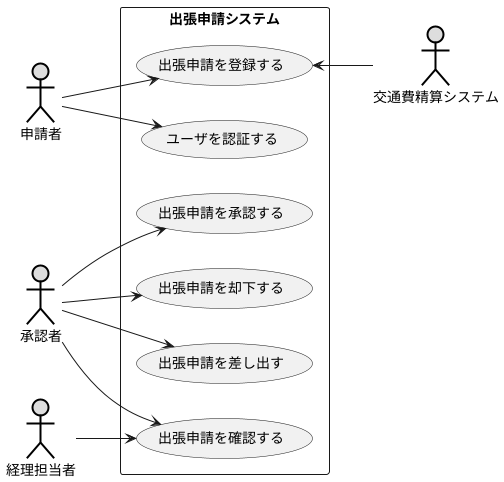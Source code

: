 @startuml 例題3
left to right direction
actor 申請者#DDDDDD;line:black;line.bold;
actor 承認者#DDDDDD;line:black;line.bold;
actor 経理担当者#DDDDDD;line:black;line.bold;
actor 交通費精算システム#DDDDDD;line:black;line.bold;
rectangle 出張申請システム {
usecase 出張申請を登録する
usecase ユーザを認証する
usecase 出張申請を承認する
usecase 出張申請を却下する
usecase 出張申請を差し出す
usecase 出張申請を確認する
}
申請者--> ユーザを認証する
申請者--> 出張申請を登録する
承認者--> 出張申請を承認する
承認者--> 出張申請を却下する
承認者--> 出張申請を差し出す
承認者--> 出張申請を確認する
経理担当者--> 出張申請を確認する
出張申請を登録する <-- 交通費精算システム
@enduml
